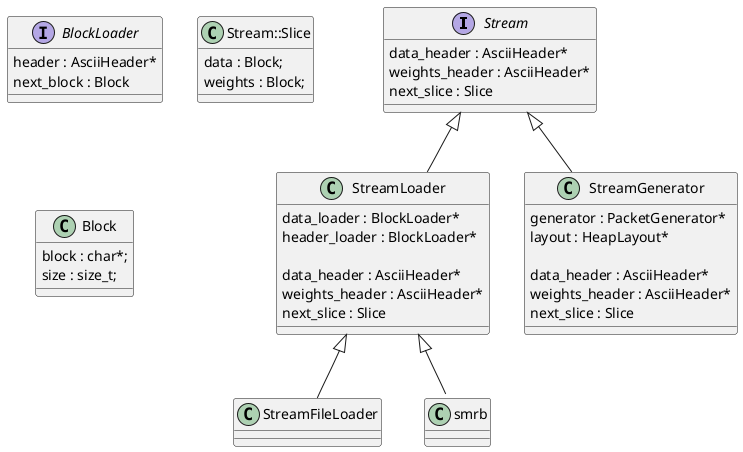 @startuml Stream Class Diagram

interface Stream
{
  data_header : AsciiHeader*
  weights_header : AsciiHeader*
  next_slice : Slice
}

Stream <|-- StreamLoader
Stream <|-- StreamGenerator

StreamLoader <|-- StreamFileLoader
StreamLoader <|-- smrb::StreamBufferLoader

class StreamGenerator
{
  generator : PacketGenerator*
  layout : HeapLayout*

  data_header : AsciiHeader*
  weights_header : AsciiHeader*
  next_slice : Slice
}

class StreamLoader
{
  data_loader : BlockLoader*
  header_loader : BlockLoader*

  data_header : AsciiHeader*
  weights_header : AsciiHeader*
  next_slice : Slice
}

interface BlockLoader
{
  header : AsciiHeader*
  next_block : Block
}

class Stream::Slice
{
  data : Block;
  weights : Block;
}

class Block
{
  block : char*;
  size : size_t;
}

@enduml

